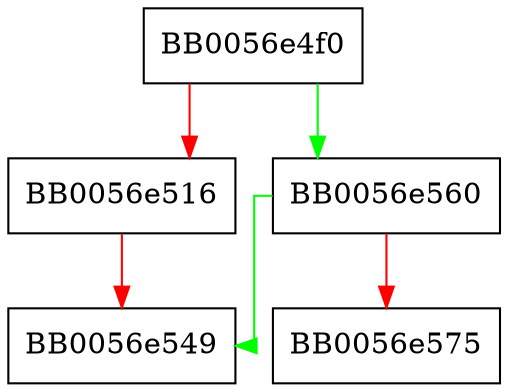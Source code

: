 digraph CMS_data {
  node [shape="box"];
  graph [splines=ortho];
  BB0056e4f0 -> BB0056e560 [color="green"];
  BB0056e4f0 -> BB0056e516 [color="red"];
  BB0056e516 -> BB0056e549 [color="red"];
  BB0056e560 -> BB0056e549 [color="green"];
  BB0056e560 -> BB0056e575 [color="red"];
}